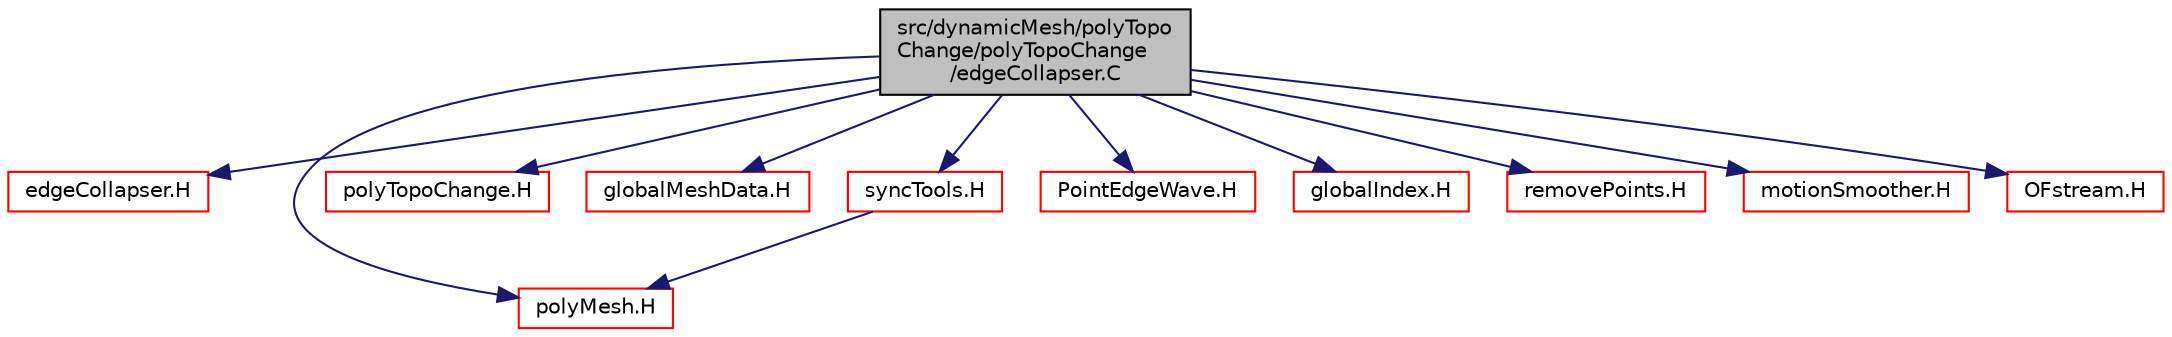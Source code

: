 digraph "src/dynamicMesh/polyTopoChange/polyTopoChange/edgeCollapser.C"
{
  bgcolor="transparent";
  edge [fontname="Helvetica",fontsize="10",labelfontname="Helvetica",labelfontsize="10"];
  node [fontname="Helvetica",fontsize="10",shape=record];
  Node1 [label="src/dynamicMesh/polyTopo\lChange/polyTopoChange\l/edgeCollapser.C",height=0.2,width=0.4,color="black", fillcolor="grey75", style="filled", fontcolor="black"];
  Node1 -> Node2 [color="midnightblue",fontsize="10",style="solid",fontname="Helvetica"];
  Node2 [label="edgeCollapser.H",height=0.2,width=0.4,color="red",URL="$a05012.html"];
  Node1 -> Node3 [color="midnightblue",fontsize="10",style="solid",fontname="Helvetica"];
  Node3 [label="polyMesh.H",height=0.2,width=0.4,color="red",URL="$a08802.html"];
  Node1 -> Node4 [color="midnightblue",fontsize="10",style="solid",fontname="Helvetica"];
  Node4 [label="polyTopoChange.H",height=0.2,width=0.4,color="red",URL="$a05024.html"];
  Node1 -> Node5 [color="midnightblue",fontsize="10",style="solid",fontname="Helvetica"];
  Node5 [label="globalMeshData.H",height=0.2,width=0.4,color="red",URL="$a08770.html"];
  Node1 -> Node6 [color="midnightblue",fontsize="10",style="solid",fontname="Helvetica"];
  Node6 [label="syncTools.H",height=0.2,width=0.4,color="red",URL="$a08848.html"];
  Node6 -> Node3 [color="midnightblue",fontsize="10",style="solid",fontname="Helvetica"];
  Node1 -> Node7 [color="midnightblue",fontsize="10",style="solid",fontname="Helvetica"];
  Node7 [label="PointEdgeWave.H",height=0.2,width=0.4,color="red",URL="$a07320.html"];
  Node1 -> Node8 [color="midnightblue",fontsize="10",style="solid",fontname="Helvetica"];
  Node8 [label="globalIndex.H",height=0.2,width=0.4,color="red",URL="$a08766.html"];
  Node1 -> Node9 [color="midnightblue",fontsize="10",style="solid",fontname="Helvetica"];
  Node9 [label="removePoints.H",height=0.2,width=0.4,color="red",URL="$a05044.html"];
  Node1 -> Node10 [color="midnightblue",fontsize="10",style="solid",fontname="Helvetica"];
  Node10 [label="motionSmoother.H",height=0.2,width=0.4,color="red",URL="$a04960.html"];
  Node1 -> Node11 [color="midnightblue",fontsize="10",style="solid",fontname="Helvetica"];
  Node11 [label="OFstream.H",height=0.2,width=0.4,color="red",URL="$a07936.html"];
}
